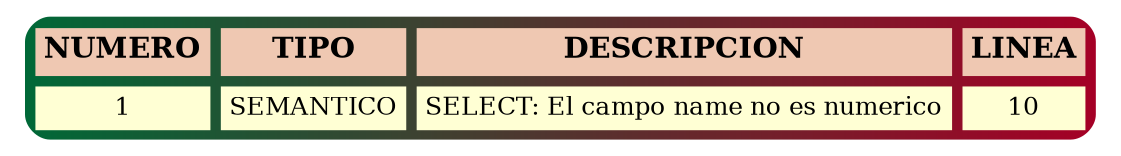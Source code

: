 digraph G{
graph [ dpi = 150 ];
a0 [shape=none label=<
<TABLE border="0" cellspacing="5" cellpadding="4" style="rounded" bgcolor="/rdylgn11/11:/rdylgn11/1">
<TR>
<TD colspan="1" bgcolor="#EFC8B2"><FONT POINT-SIZE="14"><B>NUMERO</B></FONT></TD>
<TD colspan="1" bgcolor="#EFC8B2"><FONT POINT-SIZE="14"><B>TIPO</B></FONT></TD>
<TD colspan="1" bgcolor="#EFC8B2"><FONT POINT-SIZE="14"><B>DESCRIPCION</B></FONT></TD>
<TD colspan="1" bgcolor="#EFC8B2"><FONT POINT-SIZE="14"><B>LINEA</B></FONT></TD>
</TR>
<TR>
<TD  colspan="1" bgcolor="#ffffd4"><FONT POINT-SIZE="12">1</FONT></TD>
<TD  colspan="1" bgcolor="#ffffd4"><FONT POINT-SIZE="12">SEMANTICO</FONT></TD>
<TD  colspan="1" bgcolor="#ffffd4"><FONT POINT-SIZE="12">SELECT: El campo name no es numerico</FONT></TD>
<TD  colspan="1" bgcolor="#ffffd4"><FONT POINT-SIZE="12">10</FONT></TD>
</TR>
</TABLE>>];
}
